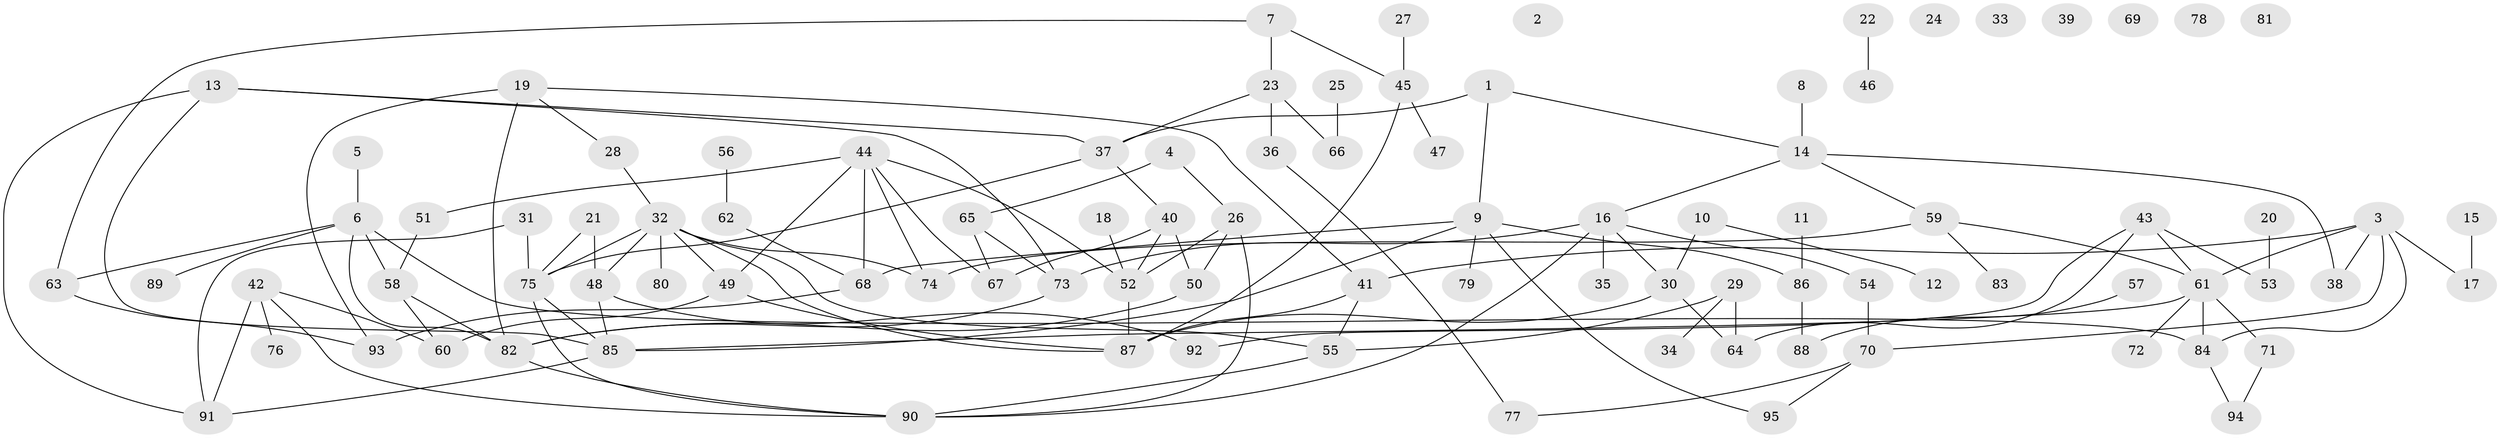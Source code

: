 // Generated by graph-tools (version 1.1) at 2025/49/03/09/25 03:49:15]
// undirected, 95 vertices, 133 edges
graph export_dot {
graph [start="1"]
  node [color=gray90,style=filled];
  1;
  2;
  3;
  4;
  5;
  6;
  7;
  8;
  9;
  10;
  11;
  12;
  13;
  14;
  15;
  16;
  17;
  18;
  19;
  20;
  21;
  22;
  23;
  24;
  25;
  26;
  27;
  28;
  29;
  30;
  31;
  32;
  33;
  34;
  35;
  36;
  37;
  38;
  39;
  40;
  41;
  42;
  43;
  44;
  45;
  46;
  47;
  48;
  49;
  50;
  51;
  52;
  53;
  54;
  55;
  56;
  57;
  58;
  59;
  60;
  61;
  62;
  63;
  64;
  65;
  66;
  67;
  68;
  69;
  70;
  71;
  72;
  73;
  74;
  75;
  76;
  77;
  78;
  79;
  80;
  81;
  82;
  83;
  84;
  85;
  86;
  87;
  88;
  89;
  90;
  91;
  92;
  93;
  94;
  95;
  1 -- 9;
  1 -- 14;
  1 -- 37;
  3 -- 17;
  3 -- 38;
  3 -- 41;
  3 -- 61;
  3 -- 70;
  3 -- 84;
  4 -- 26;
  4 -- 65;
  5 -- 6;
  6 -- 58;
  6 -- 63;
  6 -- 82;
  6 -- 84;
  6 -- 89;
  7 -- 23;
  7 -- 45;
  7 -- 63;
  8 -- 14;
  9 -- 68;
  9 -- 79;
  9 -- 85;
  9 -- 86;
  9 -- 95;
  10 -- 12;
  10 -- 30;
  11 -- 86;
  13 -- 37;
  13 -- 73;
  13 -- 85;
  13 -- 91;
  14 -- 16;
  14 -- 38;
  14 -- 59;
  15 -- 17;
  16 -- 30;
  16 -- 35;
  16 -- 54;
  16 -- 73;
  16 -- 90;
  18 -- 52;
  19 -- 28;
  19 -- 41;
  19 -- 82;
  19 -- 93;
  20 -- 53;
  21 -- 48;
  21 -- 75;
  22 -- 46;
  23 -- 36;
  23 -- 37;
  23 -- 66;
  25 -- 66;
  26 -- 50;
  26 -- 52;
  26 -- 90;
  27 -- 45;
  28 -- 32;
  29 -- 34;
  29 -- 55;
  29 -- 64;
  30 -- 64;
  30 -- 87;
  31 -- 75;
  31 -- 91;
  32 -- 48;
  32 -- 49;
  32 -- 55;
  32 -- 74;
  32 -- 75;
  32 -- 80;
  32 -- 87;
  36 -- 77;
  37 -- 40;
  37 -- 75;
  40 -- 50;
  40 -- 52;
  40 -- 67;
  41 -- 55;
  41 -- 87;
  42 -- 60;
  42 -- 76;
  42 -- 90;
  42 -- 91;
  43 -- 53;
  43 -- 61;
  43 -- 64;
  43 -- 92;
  44 -- 49;
  44 -- 51;
  44 -- 52;
  44 -- 67;
  44 -- 68;
  44 -- 74;
  45 -- 47;
  45 -- 87;
  48 -- 85;
  48 -- 92;
  49 -- 60;
  49 -- 87;
  50 -- 82;
  51 -- 58;
  52 -- 87;
  54 -- 70;
  55 -- 90;
  56 -- 62;
  57 -- 88;
  58 -- 60;
  58 -- 82;
  59 -- 61;
  59 -- 74;
  59 -- 83;
  61 -- 71;
  61 -- 72;
  61 -- 84;
  61 -- 85;
  62 -- 68;
  63 -- 93;
  65 -- 67;
  65 -- 73;
  68 -- 93;
  70 -- 77;
  70 -- 95;
  71 -- 94;
  73 -- 82;
  75 -- 85;
  75 -- 90;
  82 -- 90;
  84 -- 94;
  85 -- 91;
  86 -- 88;
}
